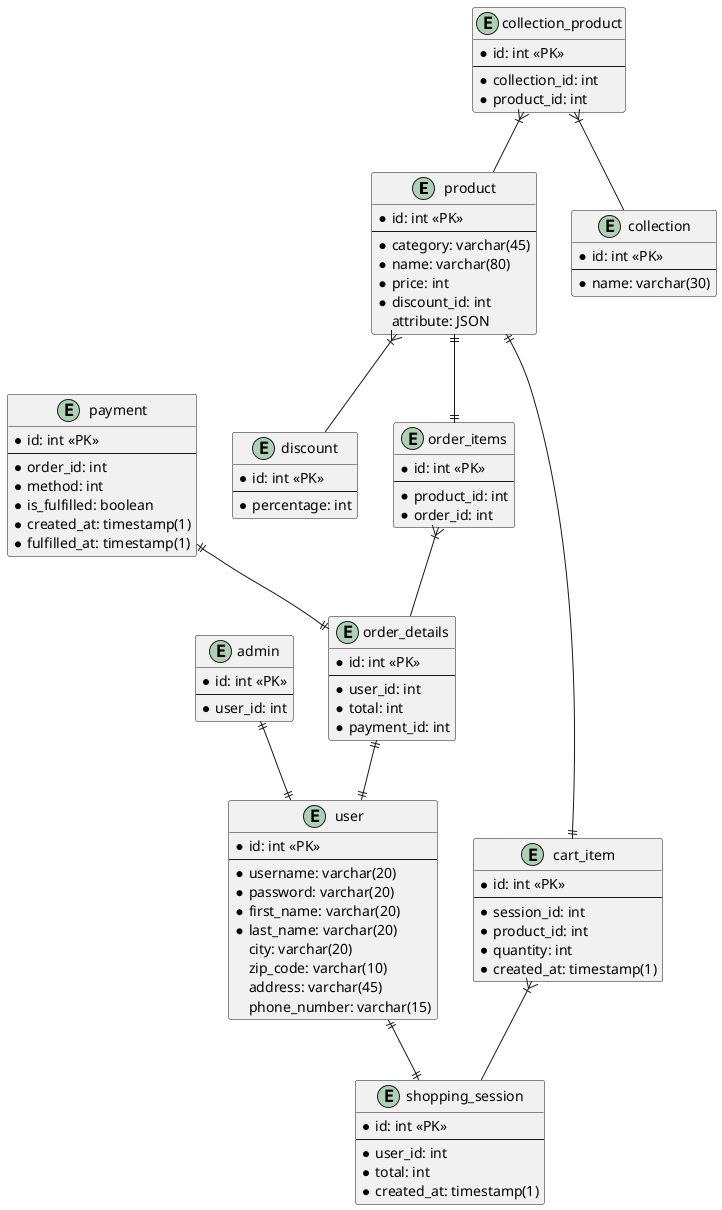 @startuml webshop
entity product{
  * id: int <<PK>>
  --
  * category: varchar(45)
  * name: varchar(80)
  * price: int
  * discount_id: int
  attribute: JSON
}
entity discount{
  * id: int <<PK>>
  --
  * percentage: int
}
entity order_items{
  * id: int <<PK>>
  --
  * product_id: int
  * order_id: int
}
entity order_details{
  * id: int <<PK>>
  --
  * user_id: int
  * total: int
  * payment_id: int
}
entity cart_item{
  * id: int <<PK>>
  --
  * session_id: int
  * product_id: int
  * quantity: int
  * created_at: timestamp(1)
}
entity shopping_session{
  * id: int <<PK>>
  --
  * user_id: int
  * total: int
  * created_at: timestamp(1)
}
entity user{
  * id: int <<PK>>
  --
  * username: varchar(20)
  * password: varchar(20)
  * first_name: varchar(20)
  * last_name: varchar(20)
  city: varchar(20)
  zip_code: varchar(10)
  address: varchar(45)
  phone_number: varchar(15)
}
entity admin{
  * id: int <<PK>>
  --
  * user_id: int
}
entity payment{
  * id: int <<PK>>
  --
  * order_id: int
  * method: int
  * is_fulfilled: boolean
  * created_at: timestamp(1)
  * fulfilled_at: timestamp(1)
}
entity collection{
  * id: int <<PK>>
  --
  * name: varchar(30)
}
entity collection_product{
  * id: int <<PK>>
  --
  * collection_id: int
  * product_id: int
}

product }|-- discount
product ||--|| cart_item
product ||--|| order_items
order_items }|-- order_details
order_details ||--|| user
user ||--|| shopping_session
cart_item }|-- shopping_session
payment ||--|| order_details
admin ||--|| user
collection_product }|-- collection
collection_product }|-- product
@enduml